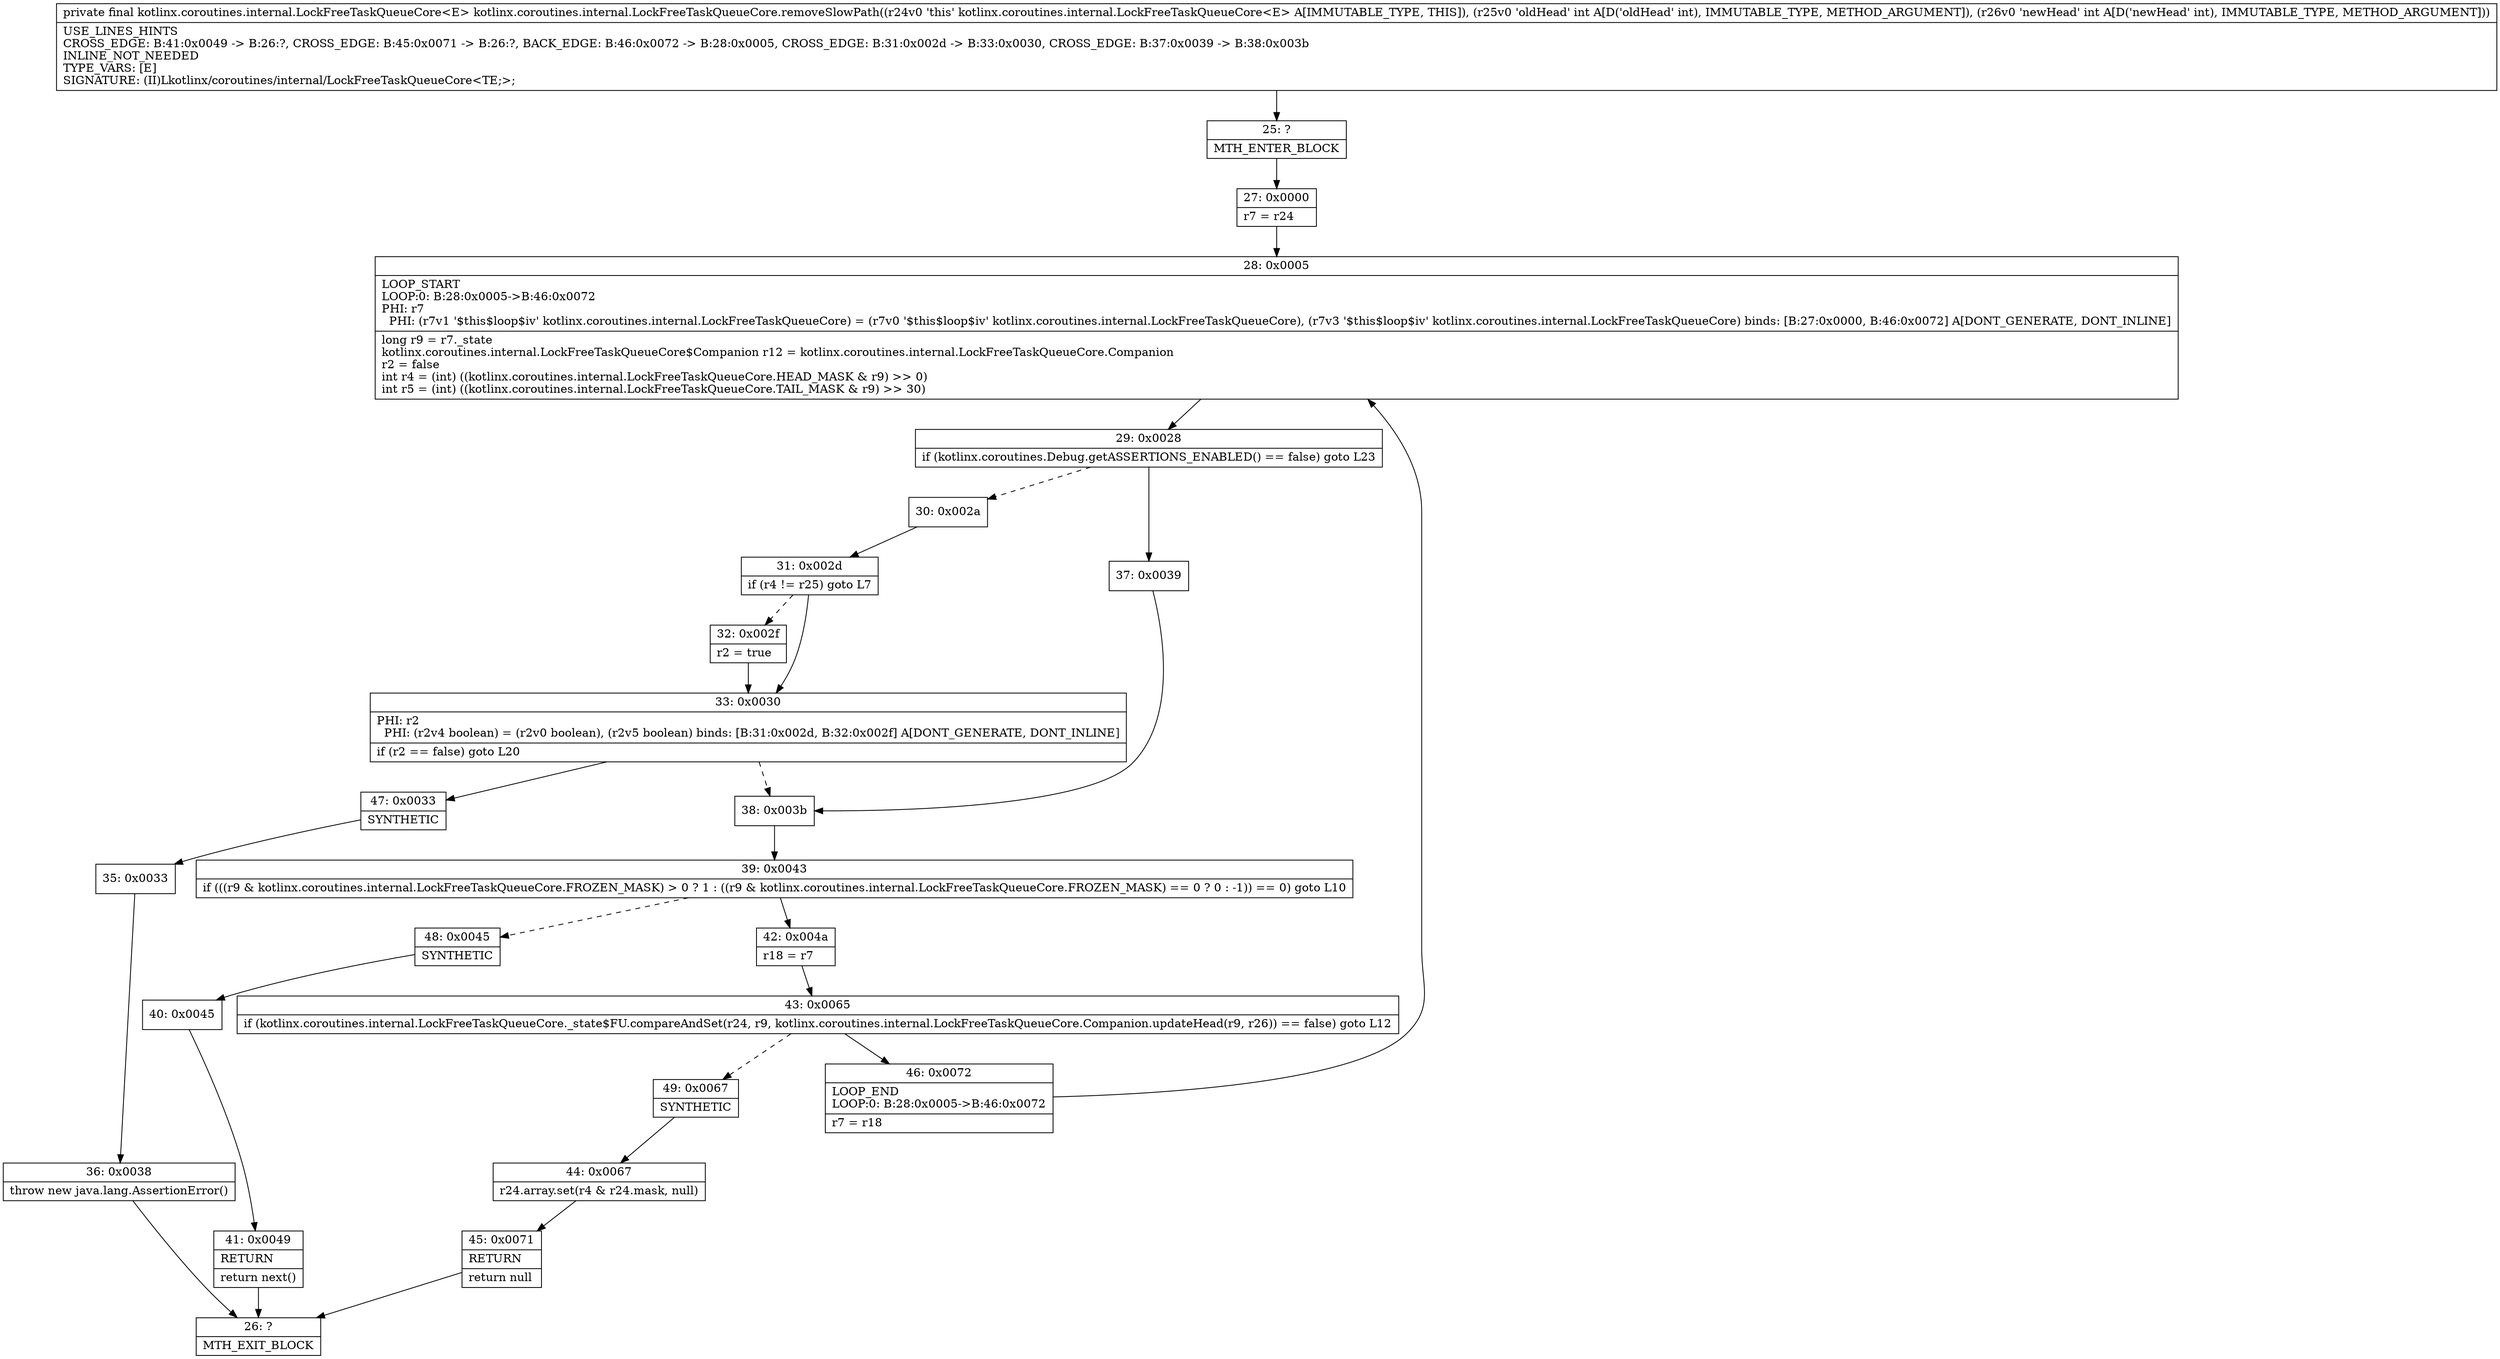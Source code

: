 digraph "CFG forkotlinx.coroutines.internal.LockFreeTaskQueueCore.removeSlowPath(II)Lkotlinx\/coroutines\/internal\/LockFreeTaskQueueCore;" {
Node_25 [shape=record,label="{25\:\ ?|MTH_ENTER_BLOCK\l}"];
Node_27 [shape=record,label="{27\:\ 0x0000|r7 = r24\l}"];
Node_28 [shape=record,label="{28\:\ 0x0005|LOOP_START\lLOOP:0: B:28:0x0005\-\>B:46:0x0072\lPHI: r7 \l  PHI: (r7v1 '$this$loop$iv' kotlinx.coroutines.internal.LockFreeTaskQueueCore) = (r7v0 '$this$loop$iv' kotlinx.coroutines.internal.LockFreeTaskQueueCore), (r7v3 '$this$loop$iv' kotlinx.coroutines.internal.LockFreeTaskQueueCore) binds: [B:27:0x0000, B:46:0x0072] A[DONT_GENERATE, DONT_INLINE]\l|long r9 = r7._state\lkotlinx.coroutines.internal.LockFreeTaskQueueCore$Companion r12 = kotlinx.coroutines.internal.LockFreeTaskQueueCore.Companion\lr2 = false\lint r4 = (int) ((kotlinx.coroutines.internal.LockFreeTaskQueueCore.HEAD_MASK & r9) \>\> 0)\lint r5 = (int) ((kotlinx.coroutines.internal.LockFreeTaskQueueCore.TAIL_MASK & r9) \>\> 30)\l}"];
Node_29 [shape=record,label="{29\:\ 0x0028|if (kotlinx.coroutines.Debug.getASSERTIONS_ENABLED() == false) goto L23\l}"];
Node_30 [shape=record,label="{30\:\ 0x002a}"];
Node_31 [shape=record,label="{31\:\ 0x002d|if (r4 != r25) goto L7\l}"];
Node_32 [shape=record,label="{32\:\ 0x002f|r2 = true\l}"];
Node_33 [shape=record,label="{33\:\ 0x0030|PHI: r2 \l  PHI: (r2v4 boolean) = (r2v0 boolean), (r2v5 boolean) binds: [B:31:0x002d, B:32:0x002f] A[DONT_GENERATE, DONT_INLINE]\l|if (r2 == false) goto L20\l}"];
Node_38 [shape=record,label="{38\:\ 0x003b}"];
Node_39 [shape=record,label="{39\:\ 0x0043|if (((r9 & kotlinx.coroutines.internal.LockFreeTaskQueueCore.FROZEN_MASK) \> 0 ? 1 : ((r9 & kotlinx.coroutines.internal.LockFreeTaskQueueCore.FROZEN_MASK) == 0 ? 0 : \-1)) == 0) goto L10\l}"];
Node_42 [shape=record,label="{42\:\ 0x004a|r18 = r7\l}"];
Node_43 [shape=record,label="{43\:\ 0x0065|if (kotlinx.coroutines.internal.LockFreeTaskQueueCore._state$FU.compareAndSet(r24, r9, kotlinx.coroutines.internal.LockFreeTaskQueueCore.Companion.updateHead(r9, r26)) == false) goto L12\l}"];
Node_46 [shape=record,label="{46\:\ 0x0072|LOOP_END\lLOOP:0: B:28:0x0005\-\>B:46:0x0072\l|r7 = r18\l}"];
Node_49 [shape=record,label="{49\:\ 0x0067|SYNTHETIC\l}"];
Node_44 [shape=record,label="{44\:\ 0x0067|r24.array.set(r4 & r24.mask, null)\l}"];
Node_45 [shape=record,label="{45\:\ 0x0071|RETURN\l|return null\l}"];
Node_26 [shape=record,label="{26\:\ ?|MTH_EXIT_BLOCK\l}"];
Node_48 [shape=record,label="{48\:\ 0x0045|SYNTHETIC\l}"];
Node_40 [shape=record,label="{40\:\ 0x0045}"];
Node_41 [shape=record,label="{41\:\ 0x0049|RETURN\l|return next()\l}"];
Node_47 [shape=record,label="{47\:\ 0x0033|SYNTHETIC\l}"];
Node_35 [shape=record,label="{35\:\ 0x0033}"];
Node_36 [shape=record,label="{36\:\ 0x0038|throw new java.lang.AssertionError()\l}"];
Node_37 [shape=record,label="{37\:\ 0x0039}"];
MethodNode[shape=record,label="{private final kotlinx.coroutines.internal.LockFreeTaskQueueCore\<E\> kotlinx.coroutines.internal.LockFreeTaskQueueCore.removeSlowPath((r24v0 'this' kotlinx.coroutines.internal.LockFreeTaskQueueCore\<E\> A[IMMUTABLE_TYPE, THIS]), (r25v0 'oldHead' int A[D('oldHead' int), IMMUTABLE_TYPE, METHOD_ARGUMENT]), (r26v0 'newHead' int A[D('newHead' int), IMMUTABLE_TYPE, METHOD_ARGUMENT]))  | USE_LINES_HINTS\lCROSS_EDGE: B:41:0x0049 \-\> B:26:?, CROSS_EDGE: B:45:0x0071 \-\> B:26:?, BACK_EDGE: B:46:0x0072 \-\> B:28:0x0005, CROSS_EDGE: B:31:0x002d \-\> B:33:0x0030, CROSS_EDGE: B:37:0x0039 \-\> B:38:0x003b\lINLINE_NOT_NEEDED\lTYPE_VARS: [E]\lSIGNATURE: (II)Lkotlinx\/coroutines\/internal\/LockFreeTaskQueueCore\<TE;\>;\l}"];
MethodNode -> Node_25;Node_25 -> Node_27;
Node_27 -> Node_28;
Node_28 -> Node_29;
Node_29 -> Node_30[style=dashed];
Node_29 -> Node_37;
Node_30 -> Node_31;
Node_31 -> Node_32[style=dashed];
Node_31 -> Node_33;
Node_32 -> Node_33;
Node_33 -> Node_38[style=dashed];
Node_33 -> Node_47;
Node_38 -> Node_39;
Node_39 -> Node_42;
Node_39 -> Node_48[style=dashed];
Node_42 -> Node_43;
Node_43 -> Node_46;
Node_43 -> Node_49[style=dashed];
Node_46 -> Node_28;
Node_49 -> Node_44;
Node_44 -> Node_45;
Node_45 -> Node_26;
Node_48 -> Node_40;
Node_40 -> Node_41;
Node_41 -> Node_26;
Node_47 -> Node_35;
Node_35 -> Node_36;
Node_36 -> Node_26;
Node_37 -> Node_38;
}

